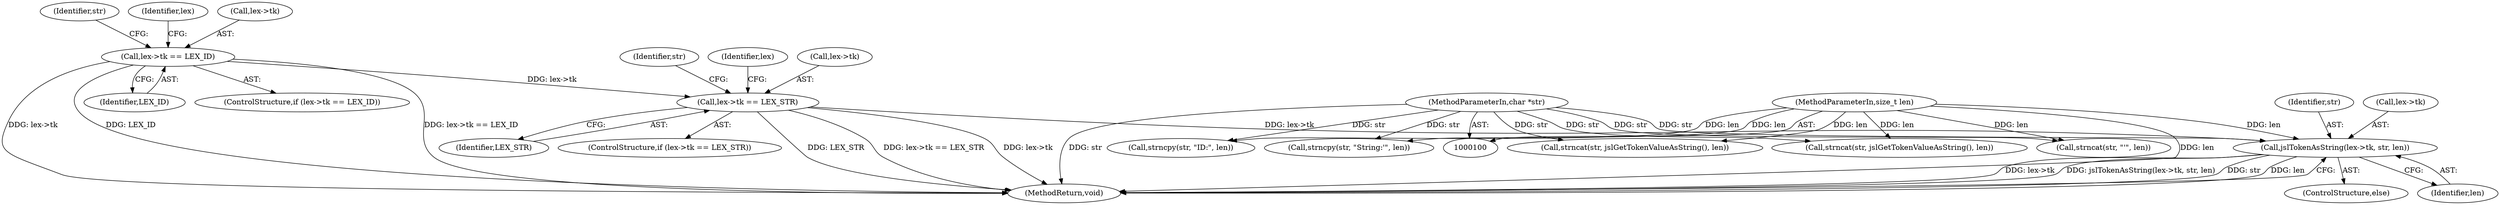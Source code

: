 digraph "0_Espruino_0a7619875bf79877907205f6bee08465b89ff10b@pointer" {
"1000140" [label="(Call,jslTokenAsString(lex->tk, str, len))"];
"1000121" [label="(Call,lex->tk == LEX_STR)"];
"1000105" [label="(Call,lex->tk == LEX_ID)"];
"1000101" [label="(MethodParameterIn,char *str)"];
"1000102" [label="(MethodParameterIn,size_t len)"];
"1000105" [label="(Call,lex->tk == LEX_ID)"];
"1000112" [label="(Identifier,str)"];
"1000125" [label="(Identifier,LEX_STR)"];
"1000104" [label="(ControlStructure,if (lex->tk == LEX_ID))"];
"1000115" [label="(Call,strncat(str, jslGetTokenValueAsString(), len))"];
"1000131" [label="(Call,strncat(str, jslGetTokenValueAsString(), len))"];
"1000128" [label="(Identifier,str)"];
"1000142" [label="(Identifier,lex)"];
"1000123" [label="(Identifier,lex)"];
"1000144" [label="(Identifier,str)"];
"1000141" [label="(Call,lex->tk)"];
"1000135" [label="(Call,strncat(str, \"'\", len))"];
"1000121" [label="(Call,lex->tk == LEX_STR)"];
"1000111" [label="(Call,strncpy(str, \"ID:\", len))"];
"1000120" [label="(ControlStructure,if (lex->tk == LEX_STR))"];
"1000140" [label="(Call,jslTokenAsString(lex->tk, str, len))"];
"1000101" [label="(MethodParameterIn,char *str)"];
"1000102" [label="(MethodParameterIn,size_t len)"];
"1000146" [label="(MethodReturn,void)"];
"1000122" [label="(Call,lex->tk)"];
"1000109" [label="(Identifier,LEX_ID)"];
"1000139" [label="(ControlStructure,else)"];
"1000127" [label="(Call,strncpy(str, \"String:'\", len))"];
"1000106" [label="(Call,lex->tk)"];
"1000145" [label="(Identifier,len)"];
"1000140" -> "1000139"  [label="AST: "];
"1000140" -> "1000145"  [label="CFG: "];
"1000141" -> "1000140"  [label="AST: "];
"1000144" -> "1000140"  [label="AST: "];
"1000145" -> "1000140"  [label="AST: "];
"1000146" -> "1000140"  [label="CFG: "];
"1000140" -> "1000146"  [label="DDG: lex->tk"];
"1000140" -> "1000146"  [label="DDG: jslTokenAsString(lex->tk, str, len)"];
"1000140" -> "1000146"  [label="DDG: str"];
"1000140" -> "1000146"  [label="DDG: len"];
"1000121" -> "1000140"  [label="DDG: lex->tk"];
"1000101" -> "1000140"  [label="DDG: str"];
"1000102" -> "1000140"  [label="DDG: len"];
"1000121" -> "1000120"  [label="AST: "];
"1000121" -> "1000125"  [label="CFG: "];
"1000122" -> "1000121"  [label="AST: "];
"1000125" -> "1000121"  [label="AST: "];
"1000128" -> "1000121"  [label="CFG: "];
"1000142" -> "1000121"  [label="CFG: "];
"1000121" -> "1000146"  [label="DDG: LEX_STR"];
"1000121" -> "1000146"  [label="DDG: lex->tk == LEX_STR"];
"1000121" -> "1000146"  [label="DDG: lex->tk"];
"1000105" -> "1000121"  [label="DDG: lex->tk"];
"1000105" -> "1000104"  [label="AST: "];
"1000105" -> "1000109"  [label="CFG: "];
"1000106" -> "1000105"  [label="AST: "];
"1000109" -> "1000105"  [label="AST: "];
"1000112" -> "1000105"  [label="CFG: "];
"1000123" -> "1000105"  [label="CFG: "];
"1000105" -> "1000146"  [label="DDG: lex->tk == LEX_ID"];
"1000105" -> "1000146"  [label="DDG: lex->tk"];
"1000105" -> "1000146"  [label="DDG: LEX_ID"];
"1000101" -> "1000100"  [label="AST: "];
"1000101" -> "1000146"  [label="DDG: str"];
"1000101" -> "1000111"  [label="DDG: str"];
"1000101" -> "1000115"  [label="DDG: str"];
"1000101" -> "1000127"  [label="DDG: str"];
"1000101" -> "1000131"  [label="DDG: str"];
"1000101" -> "1000135"  [label="DDG: str"];
"1000102" -> "1000100"  [label="AST: "];
"1000102" -> "1000146"  [label="DDG: len"];
"1000102" -> "1000111"  [label="DDG: len"];
"1000102" -> "1000115"  [label="DDG: len"];
"1000102" -> "1000127"  [label="DDG: len"];
"1000102" -> "1000131"  [label="DDG: len"];
"1000102" -> "1000135"  [label="DDG: len"];
}
